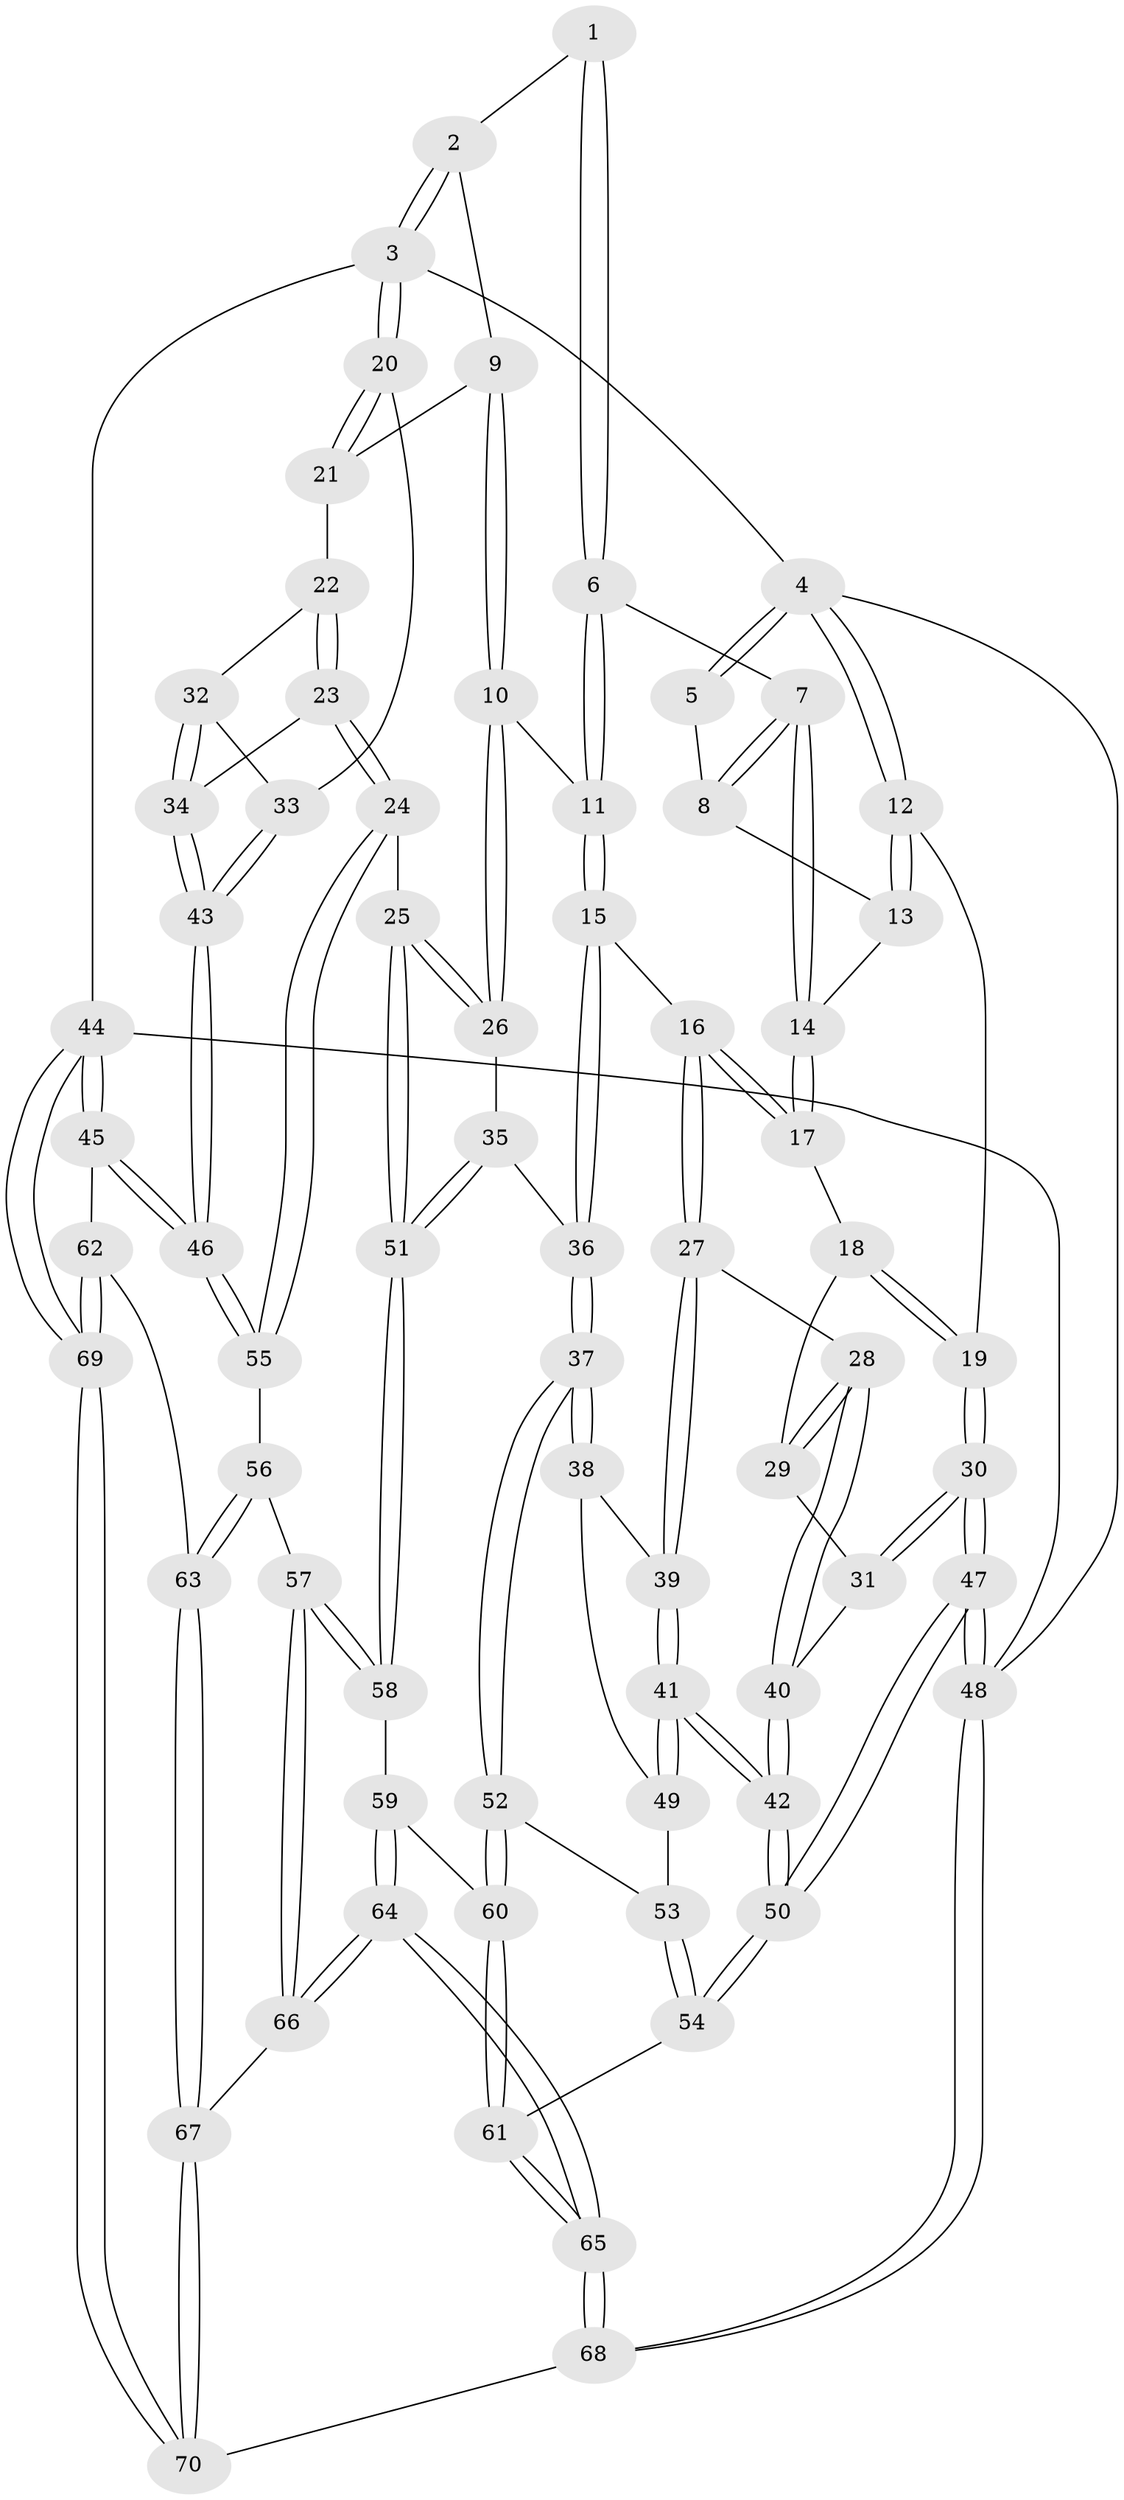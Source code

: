 // Generated by graph-tools (version 1.1) at 2025/27/03/09/25 03:27:15]
// undirected, 70 vertices, 172 edges
graph export_dot {
graph [start="1"]
  node [color=gray90,style=filled];
  1 [pos="+0.35767372898339017+0"];
  2 [pos="+0.671270141527958+0"];
  3 [pos="+1+0"];
  4 [pos="+0+0"];
  5 [pos="+0.1985189494984062+0"];
  6 [pos="+0.35303767563770483+0.04277178027215359"];
  7 [pos="+0.26970367140786994+0.08978179670441577"];
  8 [pos="+0.13732289287864774+0.09115932581667494"];
  9 [pos="+0.6542778008640739+0.21060266630119343"];
  10 [pos="+0.5543364977197777+0.26776847332859416"];
  11 [pos="+0.4529652515667323+0.23533965809578278"];
  12 [pos="+0+0.006284867222936312"];
  13 [pos="+0.08024373655636742+0.11393950144535933"];
  14 [pos="+0.17149172861285844+0.22138669056128943"];
  15 [pos="+0.31033579350452667+0.3367658683387087"];
  16 [pos="+0.23201618631597867+0.35482218845078484"];
  17 [pos="+0.17156063644205527+0.30060076215125686"];
  18 [pos="+0.09294788739272228+0.29811542559195536"];
  19 [pos="+0+0.20022779040944053"];
  20 [pos="+1+0"];
  21 [pos="+0.7579429111653144+0.22608077828660594"];
  22 [pos="+0.8261846692113082+0.36092845797072765"];
  23 [pos="+0.8323810700765292+0.49532058351556435"];
  24 [pos="+0.7956677311448683+0.5284075329868129"];
  25 [pos="+0.7232541258249195+0.5353196428491694"];
  26 [pos="+0.5766957396371672+0.42050774330423074"];
  27 [pos="+0.21592201456578347+0.39747913139586216"];
  28 [pos="+0.17572382812654802+0.424506107723159"];
  29 [pos="+0.052920644195503616+0.41456299654543444"];
  30 [pos="+0+0.3687975299676249"];
  31 [pos="+0.009188560655131087+0.4408193619506392"];
  32 [pos="+0.8996752745957681+0.3434789205448626"];
  33 [pos="+1+0.13819388928395118"];
  34 [pos="+1+0.4893323924589224"];
  35 [pos="+0.481921505690772+0.5276033071700923"];
  36 [pos="+0.4204835039212381+0.5657417281599569"];
  37 [pos="+0.4099503584933792+0.5818388784763348"];
  38 [pos="+0.25481368268567783+0.5227368995739219"];
  39 [pos="+0.24189441369544623+0.49408462229591354"];
  40 [pos="+0.08633380598986291+0.5233098704384352"];
  41 [pos="+0.08521285498489552+0.5865332245542795"];
  42 [pos="+0.081804788319818+0.5866329465653596"];
  43 [pos="+1+0.4925335856615381"];
  44 [pos="+1+1"];
  45 [pos="+1+0.8861701896514029"];
  46 [pos="+1+0.8164389411834879"];
  47 [pos="+0+0.8930547349857149"];
  48 [pos="+0+1"];
  49 [pos="+0.21318299643541477+0.5978679511657575"];
  50 [pos="+0+0.7901264410010805"];
  51 [pos="+0.641912670133784+0.6803121725041966"];
  52 [pos="+0.4036388242390166+0.6365729071819671"];
  53 [pos="+0.21936531341769813+0.6104409687355912"];
  54 [pos="+0.22569136682893456+0.726296592787654"];
  55 [pos="+0.8820387355258987+0.7319805945669088"];
  56 [pos="+0.7927905678211531+0.7813874191644473"];
  57 [pos="+0.6355047667283555+0.7659593307109119"];
  58 [pos="+0.6241669712315668+0.7552637924731286"];
  59 [pos="+0.5845040938959827+0.7578097070150924"];
  60 [pos="+0.4088369817868445+0.7308221425645853"];
  61 [pos="+0.36717600834119973+0.7728120385072108"];
  62 [pos="+0.8114559223369575+0.8912006144412878"];
  63 [pos="+0.8016674647716114+0.8737936652513935"];
  64 [pos="+0.49444528507569213+0.9551505264600598"];
  65 [pos="+0.3105077521824361+1"];
  66 [pos="+0.6490286528600805+0.9000254600051127"];
  67 [pos="+0.669860243741969+0.9383264148045496"];
  68 [pos="+0.2982458926625912+1"];
  69 [pos="+0.8286008390179155+1"];
  70 [pos="+0.7445615487976479+1"];
  1 -- 2;
  1 -- 6;
  1 -- 6;
  2 -- 3;
  2 -- 3;
  2 -- 9;
  3 -- 4;
  3 -- 20;
  3 -- 20;
  3 -- 44;
  4 -- 5;
  4 -- 5;
  4 -- 12;
  4 -- 12;
  4 -- 48;
  5 -- 8;
  6 -- 7;
  6 -- 11;
  6 -- 11;
  7 -- 8;
  7 -- 8;
  7 -- 14;
  7 -- 14;
  8 -- 13;
  9 -- 10;
  9 -- 10;
  9 -- 21;
  10 -- 11;
  10 -- 26;
  10 -- 26;
  11 -- 15;
  11 -- 15;
  12 -- 13;
  12 -- 13;
  12 -- 19;
  13 -- 14;
  14 -- 17;
  14 -- 17;
  15 -- 16;
  15 -- 36;
  15 -- 36;
  16 -- 17;
  16 -- 17;
  16 -- 27;
  16 -- 27;
  17 -- 18;
  18 -- 19;
  18 -- 19;
  18 -- 29;
  19 -- 30;
  19 -- 30;
  20 -- 21;
  20 -- 21;
  20 -- 33;
  21 -- 22;
  22 -- 23;
  22 -- 23;
  22 -- 32;
  23 -- 24;
  23 -- 24;
  23 -- 34;
  24 -- 25;
  24 -- 55;
  24 -- 55;
  25 -- 26;
  25 -- 26;
  25 -- 51;
  25 -- 51;
  26 -- 35;
  27 -- 28;
  27 -- 39;
  27 -- 39;
  28 -- 29;
  28 -- 29;
  28 -- 40;
  28 -- 40;
  29 -- 31;
  30 -- 31;
  30 -- 31;
  30 -- 47;
  30 -- 47;
  31 -- 40;
  32 -- 33;
  32 -- 34;
  32 -- 34;
  33 -- 43;
  33 -- 43;
  34 -- 43;
  34 -- 43;
  35 -- 36;
  35 -- 51;
  35 -- 51;
  36 -- 37;
  36 -- 37;
  37 -- 38;
  37 -- 38;
  37 -- 52;
  37 -- 52;
  38 -- 39;
  38 -- 49;
  39 -- 41;
  39 -- 41;
  40 -- 42;
  40 -- 42;
  41 -- 42;
  41 -- 42;
  41 -- 49;
  41 -- 49;
  42 -- 50;
  42 -- 50;
  43 -- 46;
  43 -- 46;
  44 -- 45;
  44 -- 45;
  44 -- 69;
  44 -- 69;
  44 -- 48;
  45 -- 46;
  45 -- 46;
  45 -- 62;
  46 -- 55;
  46 -- 55;
  47 -- 48;
  47 -- 48;
  47 -- 50;
  47 -- 50;
  48 -- 68;
  48 -- 68;
  49 -- 53;
  50 -- 54;
  50 -- 54;
  51 -- 58;
  51 -- 58;
  52 -- 53;
  52 -- 60;
  52 -- 60;
  53 -- 54;
  53 -- 54;
  54 -- 61;
  55 -- 56;
  56 -- 57;
  56 -- 63;
  56 -- 63;
  57 -- 58;
  57 -- 58;
  57 -- 66;
  57 -- 66;
  58 -- 59;
  59 -- 60;
  59 -- 64;
  59 -- 64;
  60 -- 61;
  60 -- 61;
  61 -- 65;
  61 -- 65;
  62 -- 63;
  62 -- 69;
  62 -- 69;
  63 -- 67;
  63 -- 67;
  64 -- 65;
  64 -- 65;
  64 -- 66;
  64 -- 66;
  65 -- 68;
  65 -- 68;
  66 -- 67;
  67 -- 70;
  67 -- 70;
  68 -- 70;
  69 -- 70;
  69 -- 70;
}
